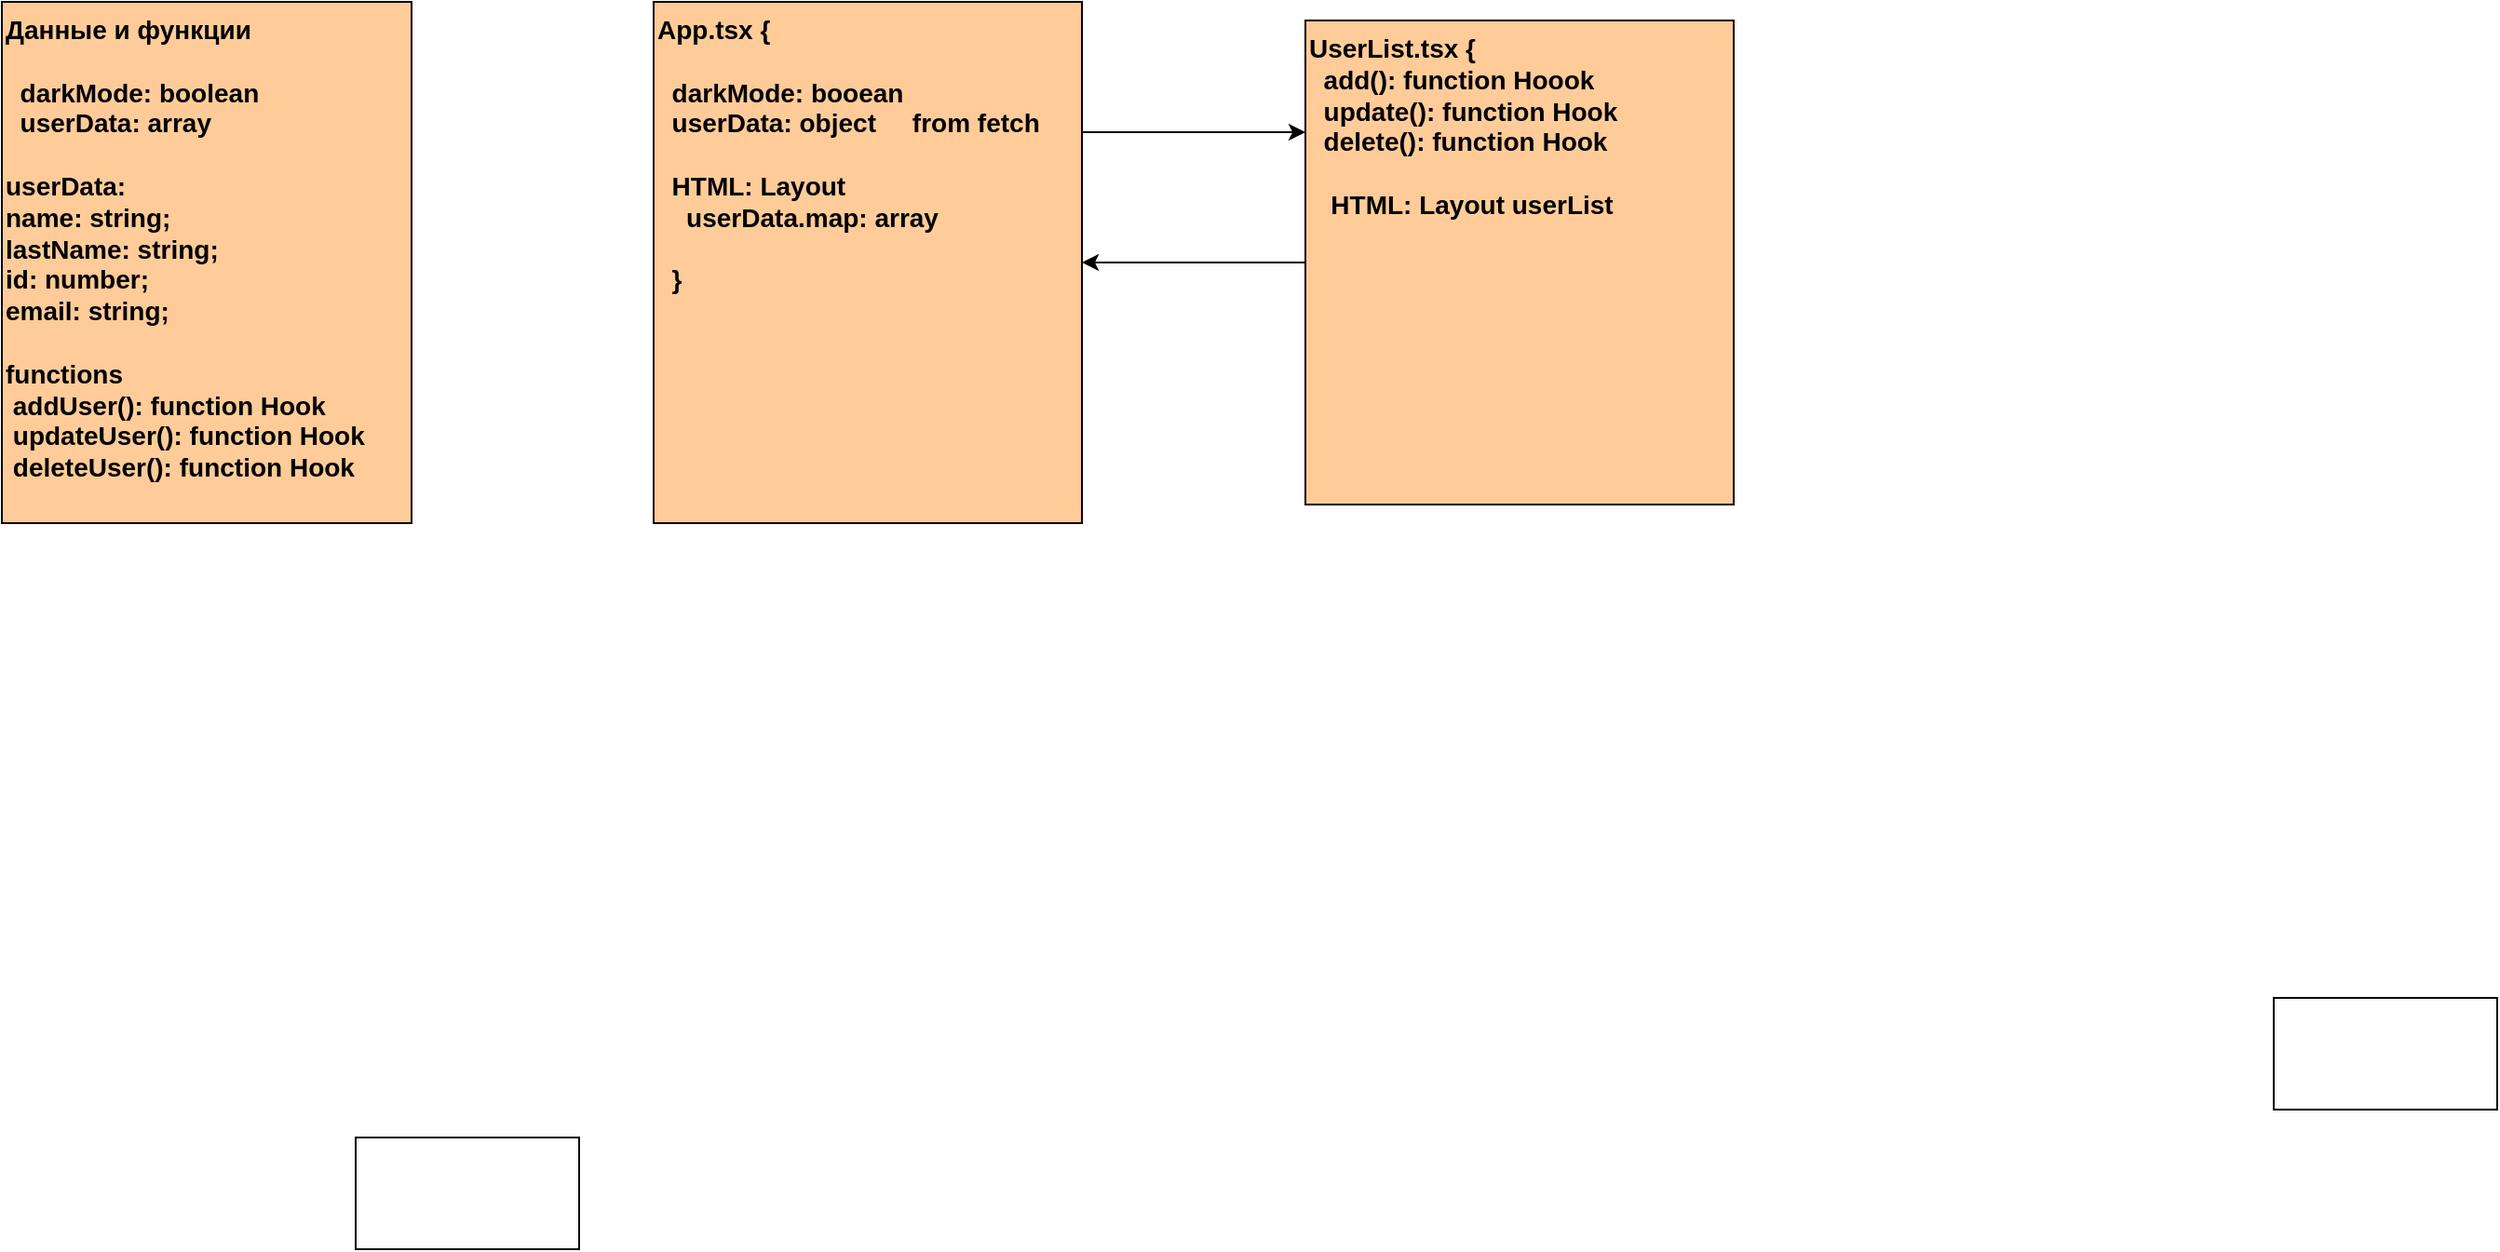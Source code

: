 <mxfile>
    <diagram id="JdbviFc0uPYzVxSNgJt3" name="Страница 1">
        <mxGraphModel dx="1725" dy="625" grid="1" gridSize="10" guides="1" tooltips="1" connect="1" arrows="1" fold="1" page="1" pageScale="1" pageWidth="827" pageHeight="1169" math="0" shadow="0">
            <root>
                <mxCell id="0"/>
                <mxCell id="1" parent="0"/>
                <mxCell id="2" value="" style="rounded=0;whiteSpace=wrap;html=1;" parent="1" vertex="1">
                    <mxGeometry x="910" y="585" width="120" height="60" as="geometry"/>
                </mxCell>
                <mxCell id="3" value="" style="rounded=0;whiteSpace=wrap;html=1;" parent="1" vertex="1">
                    <mxGeometry x="-120" y="660" width="120" height="60" as="geometry"/>
                </mxCell>
                <mxCell id="14" style="edgeStyle=none;html=1;exitX=1;exitY=0.25;exitDx=0;exitDy=0;fontSize=14;fontColor=#000000;entryX=0;entryY=0.231;entryDx=0;entryDy=0;entryPerimeter=0;" edge="1" parent="1" source="10" target="11">
                    <mxGeometry relative="1" as="geometry">
                        <mxPoint x="380" y="120" as="targetPoint"/>
                    </mxGeometry>
                </mxCell>
                <mxCell id="10" value="&lt;font style=&quot;font-size: 14px;&quot;&gt;&lt;b&gt;App.tsx {&lt;br&gt;&lt;br&gt;&amp;nbsp; darkMode: booean&lt;br&gt;&amp;nbsp; userData: object&amp;nbsp; &amp;nbsp; &amp;nbsp;from fetch&lt;br&gt;&amp;nbsp; &lt;br&gt;&amp;nbsp; HTML: Layout&lt;br&gt;&amp;nbsp; &amp;nbsp; userData.map: array&lt;br&gt;&lt;br&gt;&amp;nbsp; }&lt;/b&gt;&lt;/font&gt;" style="rounded=0;whiteSpace=wrap;html=1;align=left;verticalAlign=top;fillColor=#FFCC99;fontColor=#000000;" parent="1" vertex="1">
                    <mxGeometry x="40" y="50" width="230" height="280" as="geometry"/>
                </mxCell>
                <mxCell id="13" value="" style="edgeStyle=none;html=1;fontSize=14;fontColor=#000000;entryX=1;entryY=0.5;entryDx=0;entryDy=0;verticalAlign=middle;" edge="1" parent="1" source="11" target="10">
                    <mxGeometry relative="1" as="geometry">
                        <mxPoint x="310" y="190" as="targetPoint"/>
                    </mxGeometry>
                </mxCell>
                <mxCell id="11" value="&lt;b&gt;UserList.tsx {&lt;br&gt;&amp;nbsp; add(): function Hoook&lt;br&gt;&amp;nbsp; update(): function Hook&lt;br&gt;&amp;nbsp; delete(): function Hook&lt;br&gt;&lt;br&gt;&amp;nbsp; &amp;nbsp;HTML: Layout userList&lt;br&gt;&amp;nbsp; &amp;nbsp;&amp;nbsp;&lt;/b&gt;" style="rounded=0;whiteSpace=wrap;html=1;fontSize=14;fontColor=#000000;fillColor=#FFCC99;align=left;verticalAlign=top;" vertex="1" parent="1">
                    <mxGeometry x="390" y="60" width="230" height="260" as="geometry"/>
                </mxCell>
                <mxCell id="15" value="&lt;b&gt;Данные и функции&lt;br&gt;&lt;br&gt;&amp;nbsp; darkMode: boolean&lt;br&gt;&amp;nbsp; userData: array&lt;br&gt;&lt;br&gt;userData:&lt;br&gt;name: string;&lt;br&gt;lastName: string;&lt;br&gt;id: number;&lt;br&gt;email: string;&lt;br&gt;&amp;nbsp;&amp;nbsp;&lt;br&gt;functions&amp;nbsp;&lt;br&gt;&amp;nbsp;addUser(): function Hook&lt;br&gt;&amp;nbsp;updateUser(): function Hook&lt;br&gt;&amp;nbsp;deleteUser(): function Hook&lt;/b&gt;" style="rounded=0;whiteSpace=wrap;html=1;fontSize=14;fontColor=#000000;fillColor=#FFCC99;verticalAlign=top;align=left;" vertex="1" parent="1">
                    <mxGeometry x="-310" y="50" width="220" height="280" as="geometry"/>
                </mxCell>
            </root>
        </mxGraphModel>
    </diagram>
</mxfile>